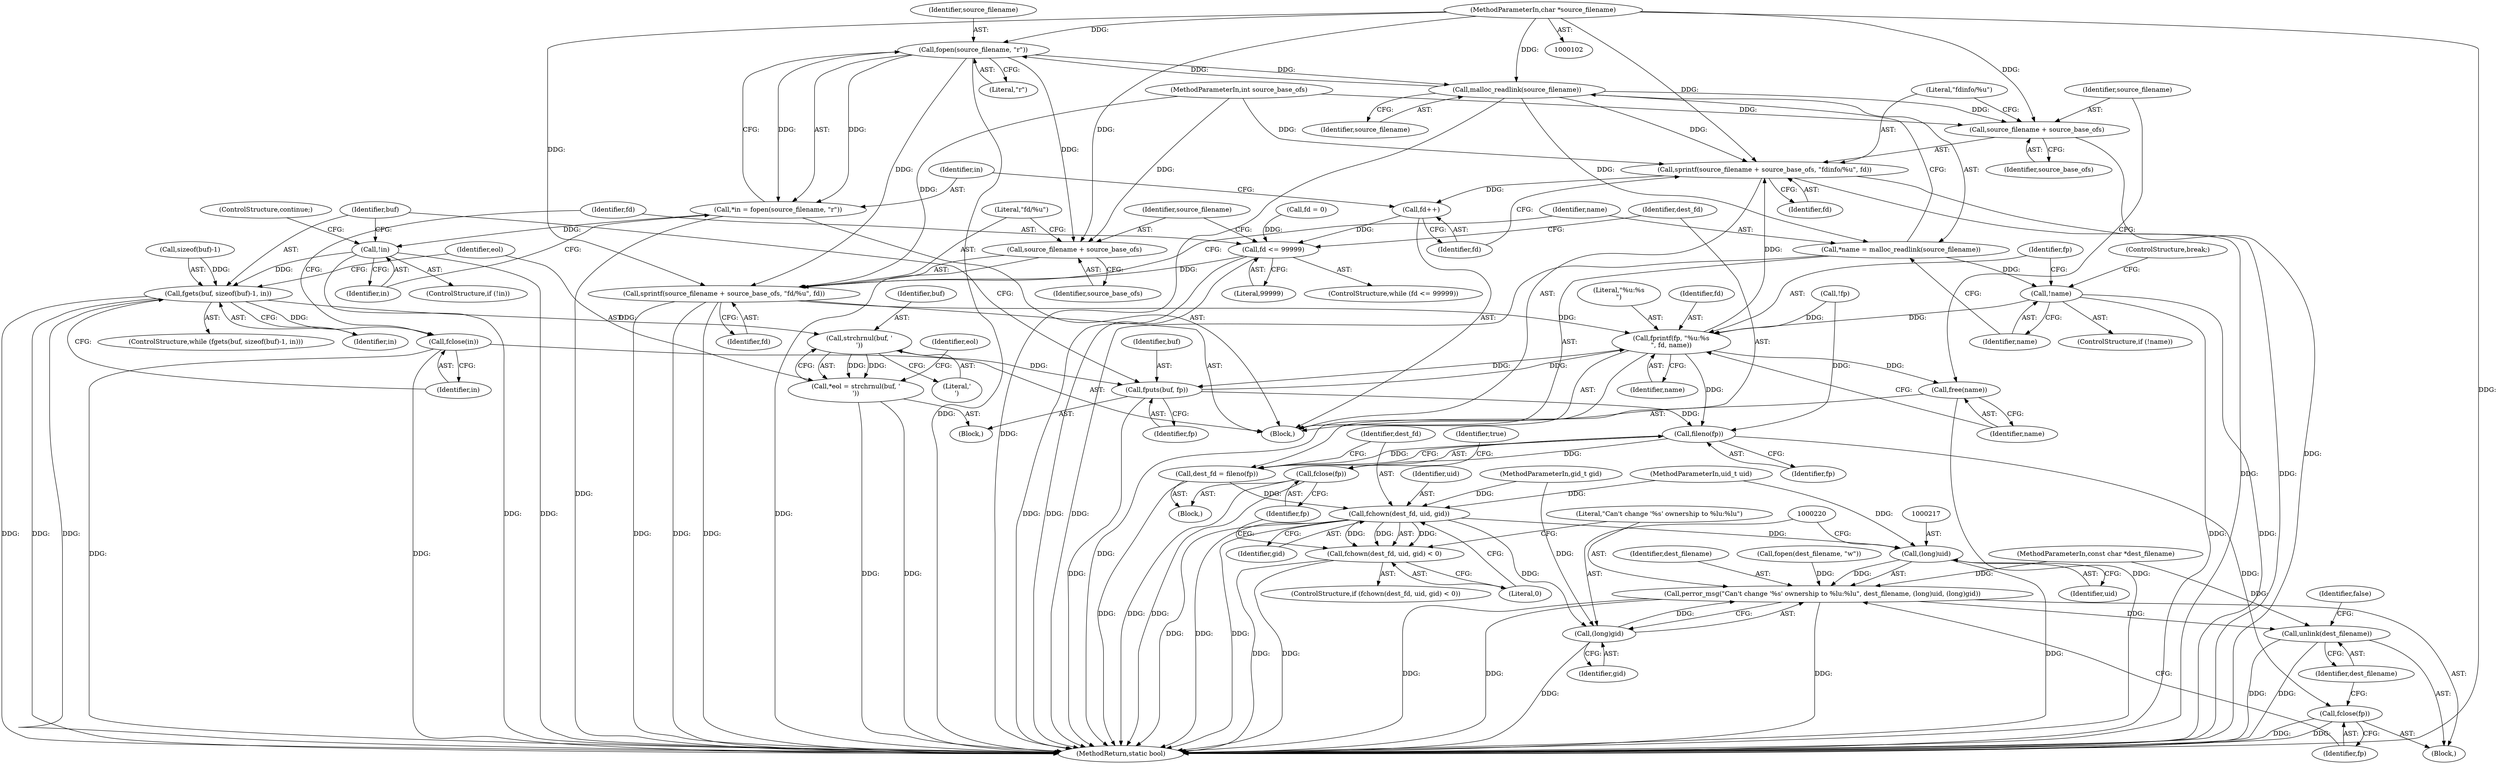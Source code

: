 digraph "0_abrt_d6e2f6f128cef4c21cb80941ae674c9842681aa7@API" {
"1000162" [label="(Call,fopen(source_filename, \"r\"))"];
"1000104" [label="(MethodParameterIn,char *source_filename)"];
"1000138" [label="(Call,malloc_readlink(source_filename))"];
"1000162" [label="(Call,fopen(source_filename, \"r\"))"];
"1000129" [label="(Call,sprintf(source_filename + source_base_ofs, \"fd/%u\", fd))"];
"1000144" [label="(Call,fprintf(fp, \"%u:%s\n\", fd, name))"];
"1000149" [label="(Call,free(name))"];
"1000151" [label="(Call,sprintf(source_filename + source_base_ofs, \"fdinfo/%u\", fd))"];
"1000157" [label="(Call,fd++)"];
"1000125" [label="(Call,fd <= 99999)"];
"1000195" [label="(Call,fputs(buf, fp))"];
"1000203" [label="(Call,fileno(fp))"];
"1000201" [label="(Call,dest_fd = fileno(fp))"];
"1000207" [label="(Call,fchown(dest_fd, uid, gid))"];
"1000206" [label="(Call,fchown(dest_fd, uid, gid) < 0)"];
"1000216" [label="(Call,(long)uid)"];
"1000213" [label="(Call,perror_msg(\"Can't change '%s' ownership to %lu:%lu\", dest_filename, (long)uid, (long)gid))"];
"1000224" [label="(Call,unlink(dest_filename))"];
"1000219" [label="(Call,(long)gid)"];
"1000222" [label="(Call,fclose(fp))"];
"1000228" [label="(Call,fclose(fp))"];
"1000130" [label="(Call,source_filename + source_base_ofs)"];
"1000136" [label="(Call,*name = malloc_readlink(source_filename))"];
"1000141" [label="(Call,!name)"];
"1000152" [label="(Call,source_filename + source_base_ofs)"];
"1000160" [label="(Call,*in = fopen(source_filename, \"r\"))"];
"1000166" [label="(Call,!in)"];
"1000171" [label="(Call,fgets(buf, sizeof(buf)-1, in))"];
"1000182" [label="(Call,strchrnul(buf, '\n'))"];
"1000180" [label="(Call,*eol = strchrnul(buf, '\n'))"];
"1000198" [label="(Call,fclose(in))"];
"1000202" [label="(Identifier,dest_fd)"];
"1000182" [label="(Call,strchrnul(buf, '\n'))"];
"1000208" [label="(Identifier,dest_fd)"];
"1000212" [label="(Block,)"];
"1000112" [label="(Call,fopen(dest_filename, \"w\"))"];
"1000210" [label="(Identifier,gid)"];
"1000197" [label="(Identifier,fp)"];
"1000216" [label="(Call,(long)uid)"];
"1000164" [label="(Literal,\"r\")"];
"1000222" [label="(Call,fclose(fp))"];
"1000127" [label="(Literal,99999)"];
"1000161" [label="(Identifier,in)"];
"1000152" [label="(Call,source_filename + source_base_ofs)"];
"1000211" [label="(Literal,0)"];
"1000165" [label="(ControlStructure,if (!in))"];
"1000105" [label="(MethodParameterIn,int source_base_ofs)"];
"1000143" [label="(ControlStructure,break;)"];
"1000108" [label="(Block,)"];
"1000167" [label="(Identifier,in)"];
"1000195" [label="(Call,fputs(buf, fp))"];
"1000173" [label="(Call,sizeof(buf)-1)"];
"1000171" [label="(Call,fgets(buf, sizeof(buf)-1, in))"];
"1000199" [label="(Identifier,in)"];
"1000137" [label="(Identifier,name)"];
"1000170" [label="(ControlStructure,while (fgets(buf, sizeof(buf)-1, in)))"];
"1000177" [label="(Identifier,in)"];
"1000166" [label="(Call,!in)"];
"1000158" [label="(Identifier,fd)"];
"1000232" [label="(MethodReturn,static bool)"];
"1000107" [label="(MethodParameterIn,gid_t gid)"];
"1000151" [label="(Call,sprintf(source_filename + source_base_ofs, \"fdinfo/%u\", fd))"];
"1000106" [label="(MethodParameterIn,uid_t uid)"];
"1000214" [label="(Literal,\"Can't change '%s' ownership to %lu:%lu\")"];
"1000184" [label="(Literal,'\n')"];
"1000172" [label="(Identifier,buf)"];
"1000131" [label="(Identifier,source_filename)"];
"1000160" [label="(Call,*in = fopen(source_filename, \"r\"))"];
"1000231" [label="(Identifier,true)"];
"1000155" [label="(Literal,\"fdinfo/%u\")"];
"1000196" [label="(Identifier,buf)"];
"1000140" [label="(ControlStructure,if (!name))"];
"1000149" [label="(Call,free(name))"];
"1000156" [label="(Identifier,fd)"];
"1000134" [label="(Identifier,fd)"];
"1000221" [label="(Identifier,gid)"];
"1000121" [label="(Call,fd = 0)"];
"1000144" [label="(Call,fprintf(fp, \"%u:%s\n\", fd, name))"];
"1000150" [label="(Identifier,name)"];
"1000201" [label="(Call,dest_fd = fileno(fp))"];
"1000205" [label="(ControlStructure,if (fchown(dest_fd, uid, gid) < 0))"];
"1000146" [label="(Literal,\"%u:%s\n\")"];
"1000125" [label="(Call,fd <= 99999)"];
"1000138" [label="(Call,malloc_readlink(source_filename))"];
"1000128" [label="(Block,)"];
"1000162" [label="(Call,fopen(source_filename, \"r\"))"];
"1000142" [label="(Identifier,name)"];
"1000223" [label="(Identifier,fp)"];
"1000147" [label="(Identifier,fd)"];
"1000207" [label="(Call,fchown(dest_fd, uid, gid))"];
"1000116" [label="(Call,!fp)"];
"1000130" [label="(Call,source_filename + source_base_ofs)"];
"1000124" [label="(ControlStructure,while (fd <= 99999))"];
"1000225" [label="(Identifier,dest_filename)"];
"1000215" [label="(Identifier,dest_filename)"];
"1000133" [label="(Literal,\"fd/%u\")"];
"1000126" [label="(Identifier,fd)"];
"1000219" [label="(Call,(long)gid)"];
"1000154" [label="(Identifier,source_base_ofs)"];
"1000203" [label="(Call,fileno(fp))"];
"1000157" [label="(Call,fd++)"];
"1000139" [label="(Identifier,source_filename)"];
"1000183" [label="(Identifier,buf)"];
"1000129" [label="(Call,sprintf(source_filename + source_base_ofs, \"fd/%u\", fd))"];
"1000104" [label="(MethodParameterIn,char *source_filename)"];
"1000206" [label="(Call,fchown(dest_fd, uid, gid) < 0)"];
"1000148" [label="(Identifier,name)"];
"1000209" [label="(Identifier,uid)"];
"1000227" [label="(Identifier,false)"];
"1000178" [label="(Block,)"];
"1000153" [label="(Identifier,source_filename)"];
"1000163" [label="(Identifier,source_filename)"];
"1000224" [label="(Call,unlink(dest_filename))"];
"1000213" [label="(Call,perror_msg(\"Can't change '%s' ownership to %lu:%lu\", dest_filename, (long)uid, (long)gid))"];
"1000228" [label="(Call,fclose(fp))"];
"1000218" [label="(Identifier,uid)"];
"1000187" [label="(Identifier,eol)"];
"1000132" [label="(Identifier,source_base_ofs)"];
"1000141" [label="(Call,!name)"];
"1000204" [label="(Identifier,fp)"];
"1000145" [label="(Identifier,fp)"];
"1000136" [label="(Call,*name = malloc_readlink(source_filename))"];
"1000103" [label="(MethodParameterIn,const char *dest_filename)"];
"1000180" [label="(Call,*eol = strchrnul(buf, '\n'))"];
"1000229" [label="(Identifier,fp)"];
"1000168" [label="(ControlStructure,continue;)"];
"1000181" [label="(Identifier,eol)"];
"1000198" [label="(Call,fclose(in))"];
"1000162" -> "1000160"  [label="AST: "];
"1000162" -> "1000164"  [label="CFG: "];
"1000163" -> "1000162"  [label="AST: "];
"1000164" -> "1000162"  [label="AST: "];
"1000160" -> "1000162"  [label="CFG: "];
"1000162" -> "1000232"  [label="DDG: "];
"1000162" -> "1000129"  [label="DDG: "];
"1000162" -> "1000130"  [label="DDG: "];
"1000162" -> "1000138"  [label="DDG: "];
"1000162" -> "1000160"  [label="DDG: "];
"1000162" -> "1000160"  [label="DDG: "];
"1000104" -> "1000162"  [label="DDG: "];
"1000138" -> "1000162"  [label="DDG: "];
"1000104" -> "1000102"  [label="AST: "];
"1000104" -> "1000232"  [label="DDG: "];
"1000104" -> "1000129"  [label="DDG: "];
"1000104" -> "1000130"  [label="DDG: "];
"1000104" -> "1000138"  [label="DDG: "];
"1000104" -> "1000151"  [label="DDG: "];
"1000104" -> "1000152"  [label="DDG: "];
"1000138" -> "1000136"  [label="AST: "];
"1000138" -> "1000139"  [label="CFG: "];
"1000139" -> "1000138"  [label="AST: "];
"1000136" -> "1000138"  [label="CFG: "];
"1000138" -> "1000232"  [label="DDG: "];
"1000138" -> "1000136"  [label="DDG: "];
"1000138" -> "1000151"  [label="DDG: "];
"1000138" -> "1000152"  [label="DDG: "];
"1000129" -> "1000128"  [label="AST: "];
"1000129" -> "1000134"  [label="CFG: "];
"1000130" -> "1000129"  [label="AST: "];
"1000133" -> "1000129"  [label="AST: "];
"1000134" -> "1000129"  [label="AST: "];
"1000137" -> "1000129"  [label="CFG: "];
"1000129" -> "1000232"  [label="DDG: "];
"1000129" -> "1000232"  [label="DDG: "];
"1000129" -> "1000232"  [label="DDG: "];
"1000105" -> "1000129"  [label="DDG: "];
"1000125" -> "1000129"  [label="DDG: "];
"1000129" -> "1000144"  [label="DDG: "];
"1000144" -> "1000128"  [label="AST: "];
"1000144" -> "1000148"  [label="CFG: "];
"1000145" -> "1000144"  [label="AST: "];
"1000146" -> "1000144"  [label="AST: "];
"1000147" -> "1000144"  [label="AST: "];
"1000148" -> "1000144"  [label="AST: "];
"1000150" -> "1000144"  [label="CFG: "];
"1000144" -> "1000232"  [label="DDG: "];
"1000116" -> "1000144"  [label="DDG: "];
"1000195" -> "1000144"  [label="DDG: "];
"1000141" -> "1000144"  [label="DDG: "];
"1000144" -> "1000149"  [label="DDG: "];
"1000144" -> "1000151"  [label="DDG: "];
"1000144" -> "1000195"  [label="DDG: "];
"1000144" -> "1000203"  [label="DDG: "];
"1000149" -> "1000128"  [label="AST: "];
"1000149" -> "1000150"  [label="CFG: "];
"1000150" -> "1000149"  [label="AST: "];
"1000153" -> "1000149"  [label="CFG: "];
"1000149" -> "1000232"  [label="DDG: "];
"1000151" -> "1000128"  [label="AST: "];
"1000151" -> "1000156"  [label="CFG: "];
"1000152" -> "1000151"  [label="AST: "];
"1000155" -> "1000151"  [label="AST: "];
"1000156" -> "1000151"  [label="AST: "];
"1000158" -> "1000151"  [label="CFG: "];
"1000151" -> "1000232"  [label="DDG: "];
"1000151" -> "1000232"  [label="DDG: "];
"1000105" -> "1000151"  [label="DDG: "];
"1000151" -> "1000157"  [label="DDG: "];
"1000157" -> "1000128"  [label="AST: "];
"1000157" -> "1000158"  [label="CFG: "];
"1000158" -> "1000157"  [label="AST: "];
"1000161" -> "1000157"  [label="CFG: "];
"1000157" -> "1000125"  [label="DDG: "];
"1000125" -> "1000124"  [label="AST: "];
"1000125" -> "1000127"  [label="CFG: "];
"1000126" -> "1000125"  [label="AST: "];
"1000127" -> "1000125"  [label="AST: "];
"1000131" -> "1000125"  [label="CFG: "];
"1000202" -> "1000125"  [label="CFG: "];
"1000125" -> "1000232"  [label="DDG: "];
"1000125" -> "1000232"  [label="DDG: "];
"1000121" -> "1000125"  [label="DDG: "];
"1000195" -> "1000178"  [label="AST: "];
"1000195" -> "1000197"  [label="CFG: "];
"1000196" -> "1000195"  [label="AST: "];
"1000197" -> "1000195"  [label="AST: "];
"1000172" -> "1000195"  [label="CFG: "];
"1000195" -> "1000232"  [label="DDG: "];
"1000182" -> "1000195"  [label="DDG: "];
"1000195" -> "1000203"  [label="DDG: "];
"1000203" -> "1000201"  [label="AST: "];
"1000203" -> "1000204"  [label="CFG: "];
"1000204" -> "1000203"  [label="AST: "];
"1000201" -> "1000203"  [label="CFG: "];
"1000203" -> "1000201"  [label="DDG: "];
"1000116" -> "1000203"  [label="DDG: "];
"1000203" -> "1000222"  [label="DDG: "];
"1000203" -> "1000228"  [label="DDG: "];
"1000201" -> "1000108"  [label="AST: "];
"1000202" -> "1000201"  [label="AST: "];
"1000208" -> "1000201"  [label="CFG: "];
"1000201" -> "1000232"  [label="DDG: "];
"1000201" -> "1000207"  [label="DDG: "];
"1000207" -> "1000206"  [label="AST: "];
"1000207" -> "1000210"  [label="CFG: "];
"1000208" -> "1000207"  [label="AST: "];
"1000209" -> "1000207"  [label="AST: "];
"1000210" -> "1000207"  [label="AST: "];
"1000211" -> "1000207"  [label="CFG: "];
"1000207" -> "1000232"  [label="DDG: "];
"1000207" -> "1000232"  [label="DDG: "];
"1000207" -> "1000232"  [label="DDG: "];
"1000207" -> "1000206"  [label="DDG: "];
"1000207" -> "1000206"  [label="DDG: "];
"1000207" -> "1000206"  [label="DDG: "];
"1000106" -> "1000207"  [label="DDG: "];
"1000107" -> "1000207"  [label="DDG: "];
"1000207" -> "1000216"  [label="DDG: "];
"1000207" -> "1000219"  [label="DDG: "];
"1000206" -> "1000205"  [label="AST: "];
"1000206" -> "1000211"  [label="CFG: "];
"1000211" -> "1000206"  [label="AST: "];
"1000214" -> "1000206"  [label="CFG: "];
"1000229" -> "1000206"  [label="CFG: "];
"1000206" -> "1000232"  [label="DDG: "];
"1000206" -> "1000232"  [label="DDG: "];
"1000216" -> "1000213"  [label="AST: "];
"1000216" -> "1000218"  [label="CFG: "];
"1000217" -> "1000216"  [label="AST: "];
"1000218" -> "1000216"  [label="AST: "];
"1000220" -> "1000216"  [label="CFG: "];
"1000216" -> "1000232"  [label="DDG: "];
"1000216" -> "1000213"  [label="DDG: "];
"1000106" -> "1000216"  [label="DDG: "];
"1000213" -> "1000212"  [label="AST: "];
"1000213" -> "1000219"  [label="CFG: "];
"1000214" -> "1000213"  [label="AST: "];
"1000215" -> "1000213"  [label="AST: "];
"1000219" -> "1000213"  [label="AST: "];
"1000223" -> "1000213"  [label="CFG: "];
"1000213" -> "1000232"  [label="DDG: "];
"1000213" -> "1000232"  [label="DDG: "];
"1000213" -> "1000232"  [label="DDG: "];
"1000112" -> "1000213"  [label="DDG: "];
"1000103" -> "1000213"  [label="DDG: "];
"1000219" -> "1000213"  [label="DDG: "];
"1000213" -> "1000224"  [label="DDG: "];
"1000224" -> "1000212"  [label="AST: "];
"1000224" -> "1000225"  [label="CFG: "];
"1000225" -> "1000224"  [label="AST: "];
"1000227" -> "1000224"  [label="CFG: "];
"1000224" -> "1000232"  [label="DDG: "];
"1000224" -> "1000232"  [label="DDG: "];
"1000103" -> "1000224"  [label="DDG: "];
"1000219" -> "1000221"  [label="CFG: "];
"1000220" -> "1000219"  [label="AST: "];
"1000221" -> "1000219"  [label="AST: "];
"1000219" -> "1000232"  [label="DDG: "];
"1000107" -> "1000219"  [label="DDG: "];
"1000222" -> "1000212"  [label="AST: "];
"1000222" -> "1000223"  [label="CFG: "];
"1000223" -> "1000222"  [label="AST: "];
"1000225" -> "1000222"  [label="CFG: "];
"1000222" -> "1000232"  [label="DDG: "];
"1000222" -> "1000232"  [label="DDG: "];
"1000228" -> "1000108"  [label="AST: "];
"1000228" -> "1000229"  [label="CFG: "];
"1000229" -> "1000228"  [label="AST: "];
"1000231" -> "1000228"  [label="CFG: "];
"1000228" -> "1000232"  [label="DDG: "];
"1000228" -> "1000232"  [label="DDG: "];
"1000130" -> "1000132"  [label="CFG: "];
"1000131" -> "1000130"  [label="AST: "];
"1000132" -> "1000130"  [label="AST: "];
"1000133" -> "1000130"  [label="CFG: "];
"1000130" -> "1000232"  [label="DDG: "];
"1000105" -> "1000130"  [label="DDG: "];
"1000136" -> "1000128"  [label="AST: "];
"1000137" -> "1000136"  [label="AST: "];
"1000142" -> "1000136"  [label="CFG: "];
"1000136" -> "1000232"  [label="DDG: "];
"1000136" -> "1000141"  [label="DDG: "];
"1000141" -> "1000140"  [label="AST: "];
"1000141" -> "1000142"  [label="CFG: "];
"1000142" -> "1000141"  [label="AST: "];
"1000143" -> "1000141"  [label="CFG: "];
"1000145" -> "1000141"  [label="CFG: "];
"1000141" -> "1000232"  [label="DDG: "];
"1000141" -> "1000232"  [label="DDG: "];
"1000152" -> "1000154"  [label="CFG: "];
"1000153" -> "1000152"  [label="AST: "];
"1000154" -> "1000152"  [label="AST: "];
"1000155" -> "1000152"  [label="CFG: "];
"1000152" -> "1000232"  [label="DDG: "];
"1000105" -> "1000152"  [label="DDG: "];
"1000160" -> "1000128"  [label="AST: "];
"1000161" -> "1000160"  [label="AST: "];
"1000167" -> "1000160"  [label="CFG: "];
"1000160" -> "1000232"  [label="DDG: "];
"1000160" -> "1000166"  [label="DDG: "];
"1000166" -> "1000165"  [label="AST: "];
"1000166" -> "1000167"  [label="CFG: "];
"1000167" -> "1000166"  [label="AST: "];
"1000168" -> "1000166"  [label="CFG: "];
"1000172" -> "1000166"  [label="CFG: "];
"1000166" -> "1000232"  [label="DDG: "];
"1000166" -> "1000232"  [label="DDG: "];
"1000166" -> "1000171"  [label="DDG: "];
"1000171" -> "1000170"  [label="AST: "];
"1000171" -> "1000177"  [label="CFG: "];
"1000172" -> "1000171"  [label="AST: "];
"1000173" -> "1000171"  [label="AST: "];
"1000177" -> "1000171"  [label="AST: "];
"1000181" -> "1000171"  [label="CFG: "];
"1000199" -> "1000171"  [label="CFG: "];
"1000171" -> "1000232"  [label="DDG: "];
"1000171" -> "1000232"  [label="DDG: "];
"1000171" -> "1000232"  [label="DDG: "];
"1000173" -> "1000171"  [label="DDG: "];
"1000171" -> "1000182"  [label="DDG: "];
"1000171" -> "1000198"  [label="DDG: "];
"1000182" -> "1000180"  [label="AST: "];
"1000182" -> "1000184"  [label="CFG: "];
"1000183" -> "1000182"  [label="AST: "];
"1000184" -> "1000182"  [label="AST: "];
"1000180" -> "1000182"  [label="CFG: "];
"1000182" -> "1000180"  [label="DDG: "];
"1000182" -> "1000180"  [label="DDG: "];
"1000180" -> "1000178"  [label="AST: "];
"1000181" -> "1000180"  [label="AST: "];
"1000187" -> "1000180"  [label="CFG: "];
"1000180" -> "1000232"  [label="DDG: "];
"1000180" -> "1000232"  [label="DDG: "];
"1000198" -> "1000128"  [label="AST: "];
"1000198" -> "1000199"  [label="CFG: "];
"1000199" -> "1000198"  [label="AST: "];
"1000126" -> "1000198"  [label="CFG: "];
"1000198" -> "1000232"  [label="DDG: "];
"1000198" -> "1000232"  [label="DDG: "];
}
